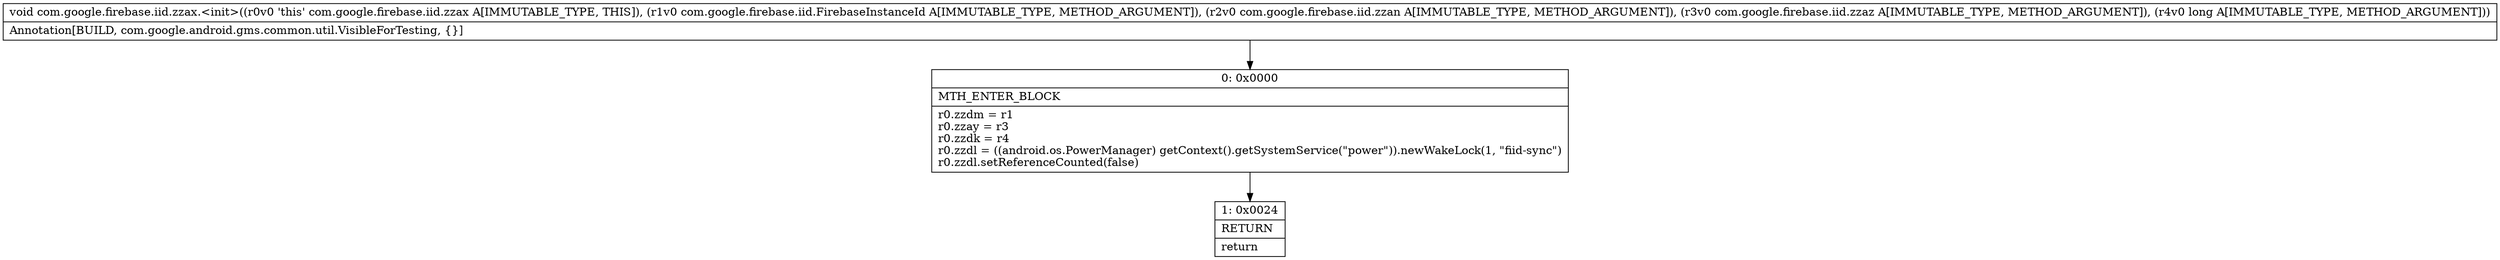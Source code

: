 digraph "CFG forcom.google.firebase.iid.zzax.\<init\>(Lcom\/google\/firebase\/iid\/FirebaseInstanceId;Lcom\/google\/firebase\/iid\/zzan;Lcom\/google\/firebase\/iid\/zzaz;J)V" {
Node_0 [shape=record,label="{0\:\ 0x0000|MTH_ENTER_BLOCK\l|r0.zzdm = r1\lr0.zzay = r3\lr0.zzdk = r4\lr0.zzdl = ((android.os.PowerManager) getContext().getSystemService(\"power\")).newWakeLock(1, \"fiid\-sync\")\lr0.zzdl.setReferenceCounted(false)\l}"];
Node_1 [shape=record,label="{1\:\ 0x0024|RETURN\l|return\l}"];
MethodNode[shape=record,label="{void com.google.firebase.iid.zzax.\<init\>((r0v0 'this' com.google.firebase.iid.zzax A[IMMUTABLE_TYPE, THIS]), (r1v0 com.google.firebase.iid.FirebaseInstanceId A[IMMUTABLE_TYPE, METHOD_ARGUMENT]), (r2v0 com.google.firebase.iid.zzan A[IMMUTABLE_TYPE, METHOD_ARGUMENT]), (r3v0 com.google.firebase.iid.zzaz A[IMMUTABLE_TYPE, METHOD_ARGUMENT]), (r4v0 long A[IMMUTABLE_TYPE, METHOD_ARGUMENT]))  | Annotation[BUILD, com.google.android.gms.common.util.VisibleForTesting, \{\}]\l}"];
MethodNode -> Node_0;
Node_0 -> Node_1;
}

